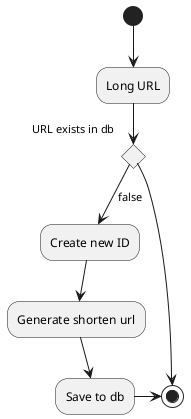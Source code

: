 @startuml
(*) -down-> Long URL
if URL exists in db then
    --> (*)
else
    --> [false] "Create new ID"
"Create new ID" -down> "Generate shorten url"
"Generate shorten url" -down> Save to db
-right-> (*)
@enduml
